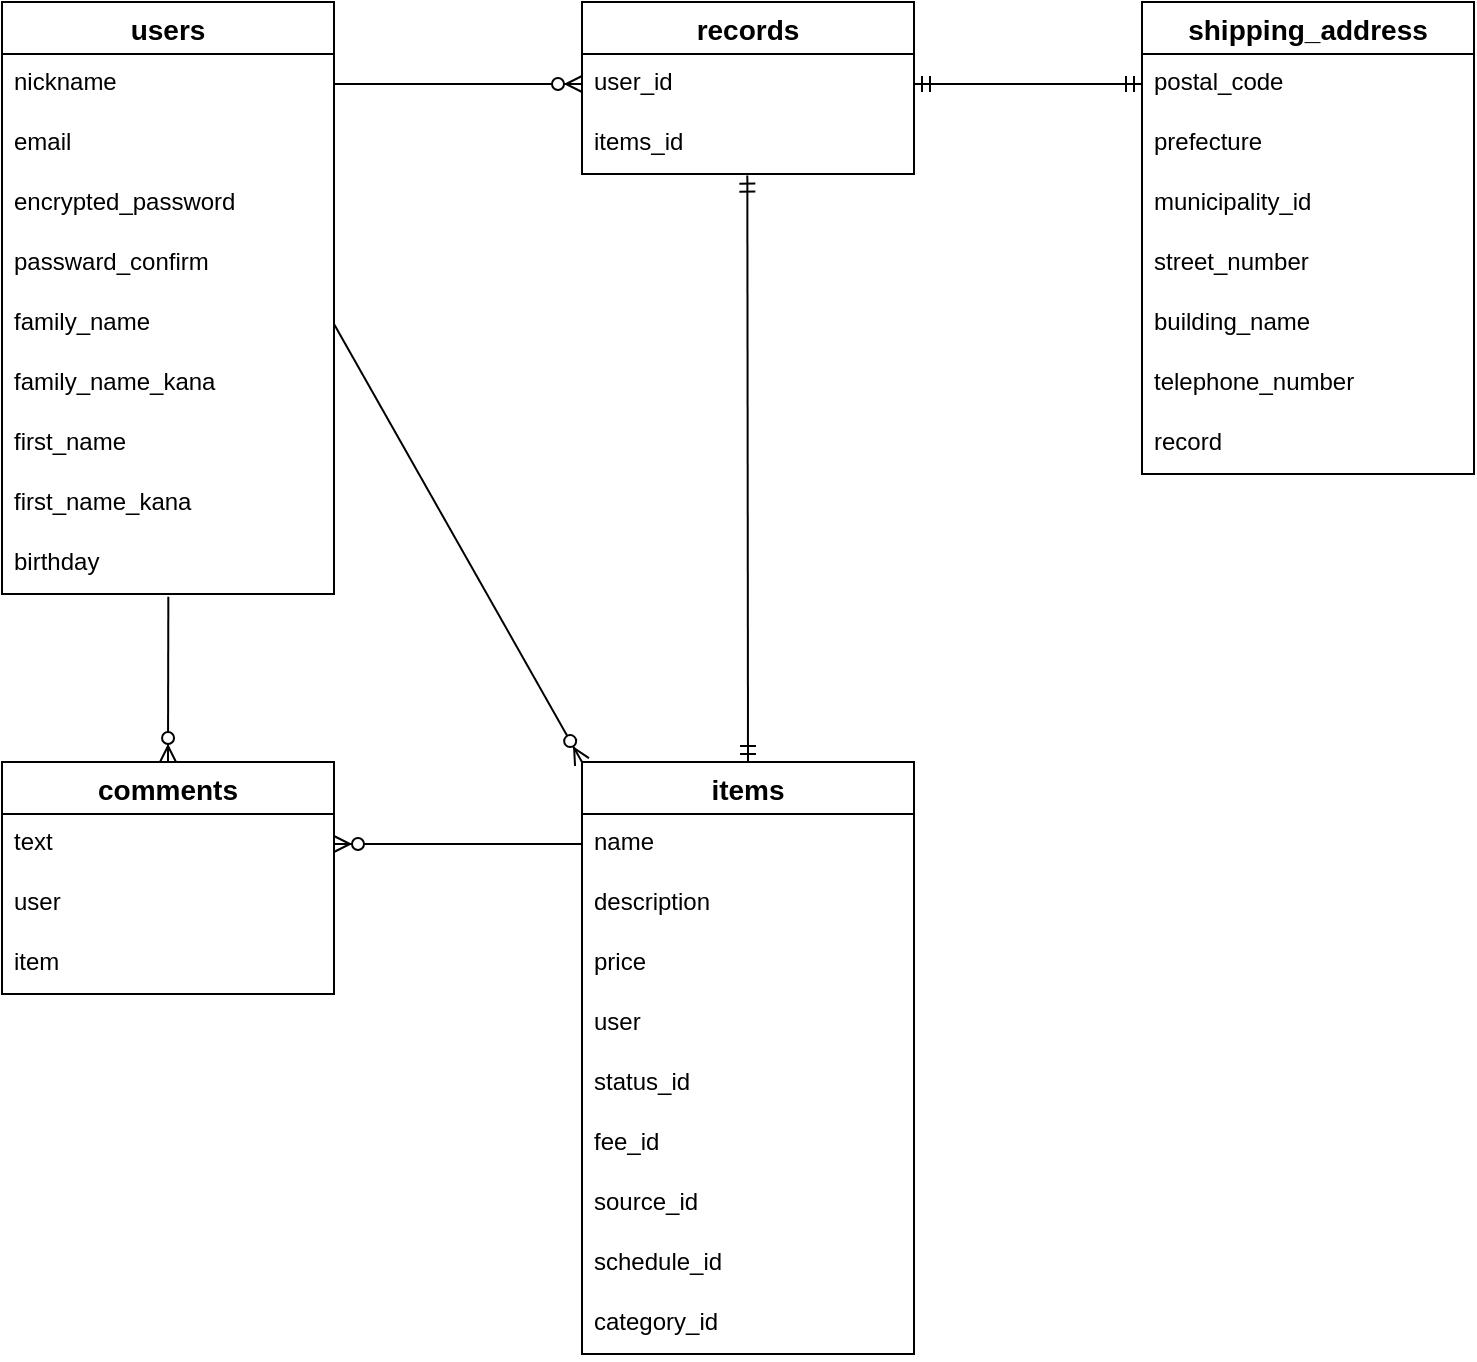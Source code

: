 <mxfile version="13.6.5">
    <diagram id="XB-FMCasum1VtIOIkqSz" name="ページ1">
        <mxGraphModel dx="295" dy="859" grid="1" gridSize="10" guides="1" tooltips="1" connect="1" arrows="1" fold="1" page="1" pageScale="1" pageWidth="827" pageHeight="1169" math="0" shadow="0">
            <root>
                <mxCell id="0"/>
                <mxCell id="1" parent="0"/>
                <mxCell id="350" value="" style="fontSize=12;html=1;endArrow=ERzeroToMany;endFill=1;exitX=1;exitY=0.5;exitDx=0;exitDy=0;entryX=0;entryY=0.5;entryDx=0;entryDy=0;" parent="1" source="156" edge="1">
                    <mxGeometry width="100" height="100" relative="1" as="geometry">
                        <mxPoint x="480" y="430" as="sourcePoint"/>
                        <mxPoint x="320" y="61" as="targetPoint"/>
                    </mxGeometry>
                </mxCell>
                <mxCell id="355" value="" style="fontSize=12;html=1;endArrow=ERmandOne;startArrow=ERmandOne;exitX=1;exitY=0.5;exitDx=0;exitDy=0;entryX=0;entryY=0.5;entryDx=0;entryDy=0;" parent="1" target="277" edge="1">
                    <mxGeometry width="100" height="100" relative="1" as="geometry">
                        <mxPoint x="486" y="61" as="sourcePoint"/>
                        <mxPoint x="642" y="120" as="targetPoint"/>
                    </mxGeometry>
                </mxCell>
                <mxCell id="155" value="users" style="swimlane;fontStyle=1;childLayout=stackLayout;horizontal=1;startSize=26;horizontalStack=0;resizeParent=1;resizeParentMax=0;resizeLast=0;collapsible=1;marginBottom=0;align=center;fontSize=14;" parent="1" vertex="1">
                    <mxGeometry x="30" y="20" width="166" height="296" as="geometry"/>
                </mxCell>
                <mxCell id="156" value="nickname" style="text;strokeColor=none;fillColor=none;spacingLeft=4;spacingRight=4;overflow=hidden;rotatable=0;points=[[0,0.5],[1,0.5]];portConstraint=eastwest;fontSize=12;" parent="155" vertex="1">
                    <mxGeometry y="26" width="166" height="30" as="geometry"/>
                </mxCell>
                <mxCell id="157" value="email" style="text;strokeColor=none;fillColor=none;spacingLeft=4;spacingRight=4;overflow=hidden;rotatable=0;points=[[0,0.5],[1,0.5]];portConstraint=eastwest;fontSize=12;" parent="155" vertex="1">
                    <mxGeometry y="56" width="166" height="30" as="geometry"/>
                </mxCell>
                <mxCell id="158" value="encrypted_password" style="text;strokeColor=none;fillColor=none;spacingLeft=4;spacingRight=4;overflow=hidden;rotatable=0;points=[[0,0.5],[1,0.5]];portConstraint=eastwest;fontSize=12;" parent="155" vertex="1">
                    <mxGeometry y="86" width="166" height="30" as="geometry"/>
                </mxCell>
                <mxCell id="165" value="passward_confirm" style="text;strokeColor=none;fillColor=none;spacingLeft=4;spacingRight=4;overflow=hidden;rotatable=0;points=[[0,0.5],[1,0.5]];portConstraint=eastwest;fontSize=12;" parent="155" vertex="1">
                    <mxGeometry y="116" width="166" height="30" as="geometry"/>
                </mxCell>
                <mxCell id="211" value="family_name" style="text;strokeColor=none;fillColor=none;spacingLeft=4;spacingRight=4;overflow=hidden;rotatable=0;points=[[0,0.5],[1,0.5]];portConstraint=eastwest;fontSize=12;" parent="155" vertex="1">
                    <mxGeometry y="146" width="166" height="30" as="geometry"/>
                </mxCell>
                <mxCell id="212" value="family_name_kana" style="text;strokeColor=none;fillColor=none;spacingLeft=4;spacingRight=4;overflow=hidden;rotatable=0;points=[[0,0.5],[1,0.5]];portConstraint=eastwest;fontSize=12;" parent="155" vertex="1">
                    <mxGeometry y="176" width="166" height="30" as="geometry"/>
                </mxCell>
                <mxCell id="213" value="first_name" style="text;strokeColor=none;fillColor=none;spacingLeft=4;spacingRight=4;overflow=hidden;rotatable=0;points=[[0,0.5],[1,0.5]];portConstraint=eastwest;fontSize=12;" parent="155" vertex="1">
                    <mxGeometry y="206" width="166" height="30" as="geometry"/>
                </mxCell>
                <mxCell id="214" value="first_name_kana" style="text;strokeColor=none;fillColor=none;spacingLeft=4;spacingRight=4;overflow=hidden;rotatable=0;points=[[0,0.5],[1,0.5]];portConstraint=eastwest;fontSize=12;" parent="155" vertex="1">
                    <mxGeometry y="236" width="166" height="30" as="geometry"/>
                </mxCell>
                <mxCell id="215" value="birthday" style="text;strokeColor=none;fillColor=none;spacingLeft=4;spacingRight=4;overflow=hidden;rotatable=0;points=[[0,0.5],[1,0.5]];portConstraint=eastwest;fontSize=12;" parent="155" vertex="1">
                    <mxGeometry y="266" width="166" height="30" as="geometry"/>
                </mxCell>
                <mxCell id="271" value="records" style="swimlane;fontStyle=1;childLayout=stackLayout;horizontal=1;startSize=26;horizontalStack=0;resizeParent=1;resizeParentMax=0;resizeLast=0;collapsible=1;marginBottom=0;align=center;fontSize=14;" parent="1" vertex="1">
                    <mxGeometry x="320" y="20" width="166" height="86" as="geometry"/>
                </mxCell>
                <mxCell id="273" value="user_id" style="text;strokeColor=none;fillColor=none;spacingLeft=4;spacingRight=4;overflow=hidden;rotatable=0;points=[[0,0.5],[1,0.5]];portConstraint=eastwest;fontSize=12;" parent="271" vertex="1">
                    <mxGeometry y="26" width="166" height="30" as="geometry"/>
                </mxCell>
                <mxCell id="274" value="items_id" style="text;strokeColor=none;fillColor=none;spacingLeft=4;spacingRight=4;overflow=hidden;rotatable=0;points=[[0,0.5],[1,0.5]];portConstraint=eastwest;fontSize=12;" parent="271" vertex="1">
                    <mxGeometry y="56" width="166" height="30" as="geometry"/>
                </mxCell>
                <mxCell id="357" value="" style="fontSize=12;html=1;endArrow=ERzeroToMany;endFill=1;exitX=0.501;exitY=1.047;exitDx=0;exitDy=0;exitPerimeter=0;entryX=0.5;entryY=0;entryDx=0;entryDy=0;" edge="1" parent="1" source="215" target="281">
                    <mxGeometry width="100" height="100" relative="1" as="geometry">
                        <mxPoint x="100" y="500" as="sourcePoint"/>
                        <mxPoint x="113" y="370" as="targetPoint"/>
                    </mxGeometry>
                </mxCell>
                <mxCell id="276" value="shipping_address" style="swimlane;fontStyle=1;childLayout=stackLayout;horizontal=1;startSize=26;horizontalStack=0;resizeParent=1;resizeParentMax=0;resizeLast=0;collapsible=1;marginBottom=0;align=center;fontSize=14;" parent="1" vertex="1">
                    <mxGeometry x="600" y="20" width="166" height="236" as="geometry"/>
                </mxCell>
                <mxCell id="277" value="postal_code" style="text;strokeColor=none;fillColor=none;spacingLeft=4;spacingRight=4;overflow=hidden;rotatable=0;points=[[0,0.5],[1,0.5]];portConstraint=eastwest;fontSize=12;" parent="276" vertex="1">
                    <mxGeometry y="26" width="166" height="30" as="geometry"/>
                </mxCell>
                <mxCell id="278" value="prefecture" style="text;strokeColor=none;fillColor=none;spacingLeft=4;spacingRight=4;overflow=hidden;rotatable=0;points=[[0,0.5],[1,0.5]];portConstraint=eastwest;fontSize=12;" parent="276" vertex="1">
                    <mxGeometry y="56" width="166" height="30" as="geometry"/>
                </mxCell>
                <mxCell id="279" value="municipality_id" style="text;strokeColor=none;fillColor=none;spacingLeft=4;spacingRight=4;overflow=hidden;rotatable=0;points=[[0,0.5],[1,0.5]];portConstraint=eastwest;fontSize=12;" parent="276" vertex="1">
                    <mxGeometry y="86" width="166" height="30" as="geometry"/>
                </mxCell>
                <mxCell id="280" value="street_number" style="text;strokeColor=none;fillColor=none;spacingLeft=4;spacingRight=4;overflow=hidden;rotatable=0;points=[[0,0.5],[1,0.5]];portConstraint=eastwest;fontSize=12;" parent="276" vertex="1">
                    <mxGeometry y="116" width="166" height="30" as="geometry"/>
                </mxCell>
                <mxCell id="289" value="building_name" style="text;strokeColor=none;fillColor=none;spacingLeft=4;spacingRight=4;overflow=hidden;rotatable=0;points=[[0,0.5],[1,0.5]];portConstraint=eastwest;fontSize=12;" parent="276" vertex="1">
                    <mxGeometry y="146" width="166" height="30" as="geometry"/>
                </mxCell>
                <mxCell id="290" value="telephone_number" style="text;strokeColor=none;fillColor=none;spacingLeft=4;spacingRight=4;overflow=hidden;rotatable=0;points=[[0,0.5],[1,0.5]];portConstraint=eastwest;fontSize=12;" parent="276" vertex="1">
                    <mxGeometry y="176" width="166" height="30" as="geometry"/>
                </mxCell>
                <mxCell id="291" value="record" style="text;strokeColor=none;fillColor=none;spacingLeft=4;spacingRight=4;overflow=hidden;rotatable=0;points=[[0,0.5],[1,0.5]];portConstraint=eastwest;fontSize=12;" parent="276" vertex="1">
                    <mxGeometry y="206" width="166" height="30" as="geometry"/>
                </mxCell>
                <mxCell id="363" value="" style="fontSize=12;html=1;endArrow=ERmandOne;startArrow=ERmandOne;entryX=0.498;entryY=1.027;entryDx=0;entryDy=0;entryPerimeter=0;exitX=0.5;exitY=0;exitDx=0;exitDy=0;" edge="1" parent="1" source="220" target="274">
                    <mxGeometry width="100" height="100" relative="1" as="geometry">
                        <mxPoint x="310" y="440" as="sourcePoint"/>
                        <mxPoint x="410" y="340" as="targetPoint"/>
                    </mxGeometry>
                </mxCell>
                <mxCell id="220" value="items" style="swimlane;fontStyle=1;childLayout=stackLayout;horizontal=1;startSize=26;horizontalStack=0;resizeParent=1;resizeParentMax=0;resizeLast=0;collapsible=1;marginBottom=0;align=center;fontSize=14;" parent="1" vertex="1">
                    <mxGeometry x="320" y="400" width="166" height="296" as="geometry"/>
                </mxCell>
                <mxCell id="222" value="name" style="text;strokeColor=none;fillColor=none;spacingLeft=4;spacingRight=4;overflow=hidden;rotatable=0;points=[[0,0.5],[1,0.5]];portConstraint=eastwest;fontSize=12;" parent="220" vertex="1">
                    <mxGeometry y="26" width="166" height="30" as="geometry"/>
                </mxCell>
                <mxCell id="223" value="description" style="text;strokeColor=none;fillColor=none;spacingLeft=4;spacingRight=4;overflow=hidden;rotatable=0;points=[[0,0.5],[1,0.5]];portConstraint=eastwest;fontSize=12;" parent="220" vertex="1">
                    <mxGeometry y="56" width="166" height="30" as="geometry"/>
                </mxCell>
                <mxCell id="224" value="price" style="text;strokeColor=none;fillColor=none;spacingLeft=4;spacingRight=4;overflow=hidden;rotatable=0;points=[[0,0.5],[1,0.5]];portConstraint=eastwest;fontSize=12;" parent="220" vertex="1">
                    <mxGeometry y="86" width="166" height="30" as="geometry"/>
                </mxCell>
                <mxCell id="225" value="user" style="text;strokeColor=none;fillColor=none;spacingLeft=4;spacingRight=4;overflow=hidden;rotatable=0;points=[[0,0.5],[1,0.5]];portConstraint=eastwest;fontSize=12;" parent="220" vertex="1">
                    <mxGeometry y="116" width="166" height="30" as="geometry"/>
                </mxCell>
                <mxCell id="358" value="status_id" style="text;strokeColor=none;fillColor=none;spacingLeft=4;spacingRight=4;overflow=hidden;rotatable=0;points=[[0,0.5],[1,0.5]];portConstraint=eastwest;fontSize=12;" vertex="1" parent="220">
                    <mxGeometry y="146" width="166" height="30" as="geometry"/>
                </mxCell>
                <mxCell id="359" value="fee_id" style="text;strokeColor=none;fillColor=none;spacingLeft=4;spacingRight=4;overflow=hidden;rotatable=0;points=[[0,0.5],[1,0.5]];portConstraint=eastwest;fontSize=12;" vertex="1" parent="220">
                    <mxGeometry y="176" width="166" height="30" as="geometry"/>
                </mxCell>
                <mxCell id="360" value="source_id" style="text;strokeColor=none;fillColor=none;spacingLeft=4;spacingRight=4;overflow=hidden;rotatable=0;points=[[0,0.5],[1,0.5]];portConstraint=eastwest;fontSize=12;" vertex="1" parent="220">
                    <mxGeometry y="206" width="166" height="30" as="geometry"/>
                </mxCell>
                <mxCell id="361" value="schedule_id" style="text;strokeColor=none;fillColor=none;spacingLeft=4;spacingRight=4;overflow=hidden;rotatable=0;points=[[0,0.5],[1,0.5]];portConstraint=eastwest;fontSize=12;" vertex="1" parent="220">
                    <mxGeometry y="236" width="166" height="30" as="geometry"/>
                </mxCell>
                <mxCell id="362" value="category_id" style="text;strokeColor=none;fillColor=none;spacingLeft=4;spacingRight=4;overflow=hidden;rotatable=0;points=[[0,0.5],[1,0.5]];portConstraint=eastwest;fontSize=12;" vertex="1" parent="220">
                    <mxGeometry y="266" width="166" height="30" as="geometry"/>
                </mxCell>
                <mxCell id="281" value="comments" style="swimlane;fontStyle=1;childLayout=stackLayout;horizontal=1;startSize=26;horizontalStack=0;resizeParent=1;resizeParentMax=0;resizeLast=0;collapsible=1;marginBottom=0;align=center;fontSize=14;" parent="1" vertex="1">
                    <mxGeometry x="30" y="400" width="166" height="116" as="geometry"/>
                </mxCell>
                <mxCell id="282" value="text" style="text;strokeColor=none;fillColor=none;spacingLeft=4;spacingRight=4;overflow=hidden;rotatable=0;points=[[0,0.5],[1,0.5]];portConstraint=eastwest;fontSize=12;" parent="281" vertex="1">
                    <mxGeometry y="26" width="166" height="30" as="geometry"/>
                </mxCell>
                <mxCell id="283" value="user" style="text;strokeColor=none;fillColor=none;spacingLeft=4;spacingRight=4;overflow=hidden;rotatable=0;points=[[0,0.5],[1,0.5]];portConstraint=eastwest;fontSize=12;" parent="281" vertex="1">
                    <mxGeometry y="56" width="166" height="30" as="geometry"/>
                </mxCell>
                <mxCell id="284" value="item" style="text;strokeColor=none;fillColor=none;spacingLeft=4;spacingRight=4;overflow=hidden;rotatable=0;points=[[0,0.5],[1,0.5]];portConstraint=eastwest;fontSize=12;" parent="281" vertex="1">
                    <mxGeometry y="86" width="166" height="30" as="geometry"/>
                </mxCell>
                <mxCell id="364" value="" style="fontSize=12;html=1;endArrow=ERzeroToMany;endFill=1;exitX=0;exitY=0.5;exitDx=0;exitDy=0;entryX=1;entryY=0.5;entryDx=0;entryDy=0;" edge="1" parent="1" source="222" target="282">
                    <mxGeometry width="100" height="100" relative="1" as="geometry">
                        <mxPoint x="120" y="440" as="sourcePoint"/>
                        <mxPoint x="220" y="340" as="targetPoint"/>
                    </mxGeometry>
                </mxCell>
                <mxCell id="365" value="" style="fontSize=12;html=1;endArrow=ERzeroToMany;endFill=1;entryX=0;entryY=0;entryDx=0;entryDy=0;exitX=1;exitY=0.5;exitDx=0;exitDy=0;" edge="1" parent="1" source="211" target="220">
                    <mxGeometry width="100" height="100" relative="1" as="geometry">
                        <mxPoint x="196" y="240" as="sourcePoint"/>
                        <mxPoint x="320" y="350" as="targetPoint"/>
                    </mxGeometry>
                </mxCell>
            </root>
        </mxGraphModel>
    </diagram>
</mxfile>
